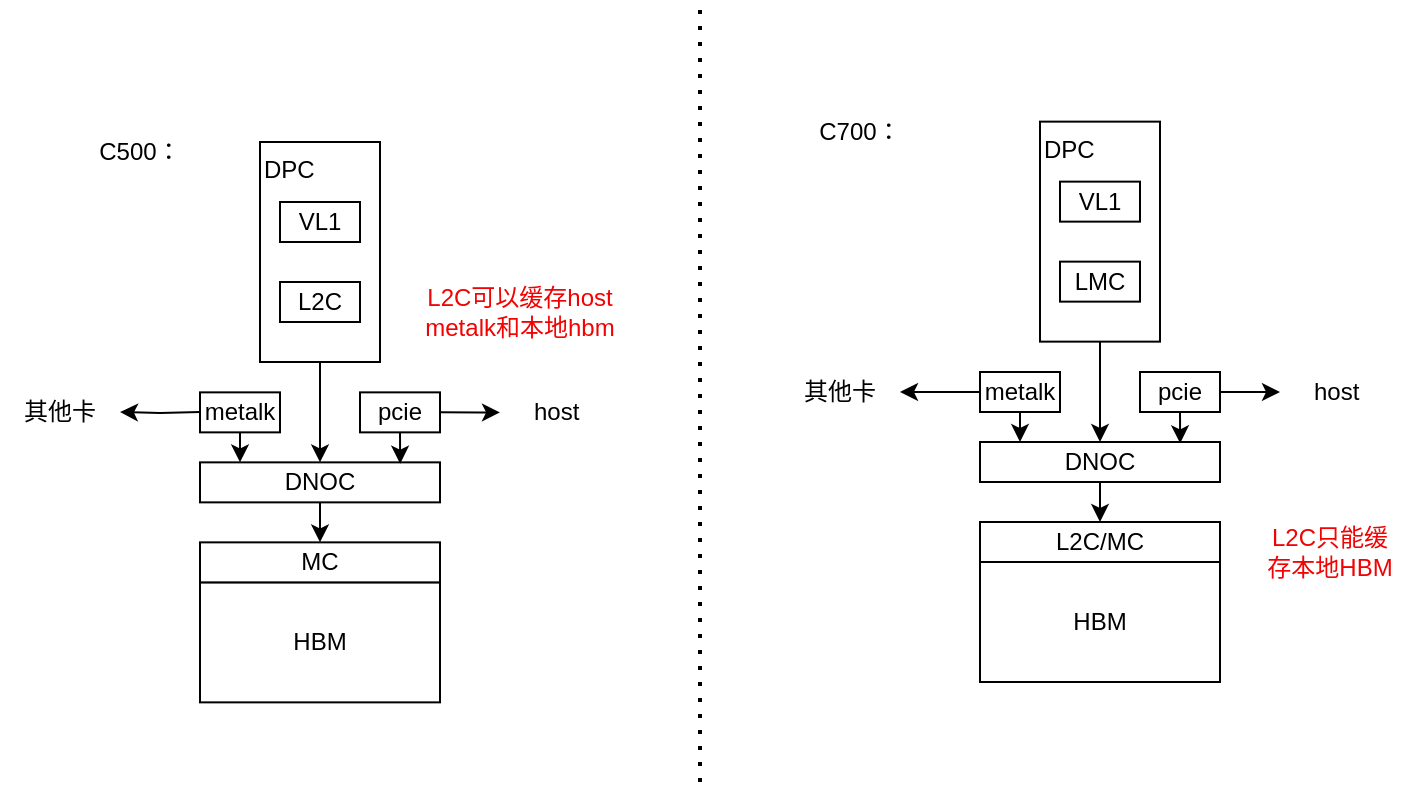 <mxfile version="26.1.3">
  <diagram name="第 1 页" id="3flw9bigWSzukT4XUGwq">
    <mxGraphModel dx="1653" dy="456" grid="1" gridSize="10" guides="1" tooltips="1" connect="1" arrows="1" fold="1" page="1" pageScale="1" pageWidth="827" pageHeight="1169" math="0" shadow="0">
      <root>
        <mxCell id="0" />
        <mxCell id="1" parent="0" />
        <mxCell id="uSMxLFT3A-jq-rbkXxce-1" value="HBM" style="rounded=0;whiteSpace=wrap;html=1;" vertex="1" parent="1">
          <mxGeometry x="280" y="560" width="120" height="60" as="geometry" />
        </mxCell>
        <mxCell id="uSMxLFT3A-jq-rbkXxce-2" value="L2C/MC" style="rounded=0;whiteSpace=wrap;html=1;" vertex="1" parent="1">
          <mxGeometry x="280" y="540" width="120" height="20" as="geometry" />
        </mxCell>
        <mxCell id="uSMxLFT3A-jq-rbkXxce-5" style="edgeStyle=orthogonalEdgeStyle;rounded=0;orthogonalLoop=1;jettySize=auto;html=1;exitX=0;exitY=0.5;exitDx=0;exitDy=0;" edge="1" parent="1" source="uSMxLFT3A-jq-rbkXxce-3" target="uSMxLFT3A-jq-rbkXxce-6">
          <mxGeometry relative="1" as="geometry">
            <mxPoint x="230" y="474.857" as="targetPoint" />
          </mxGeometry>
        </mxCell>
        <mxCell id="uSMxLFT3A-jq-rbkXxce-15" style="edgeStyle=orthogonalEdgeStyle;rounded=0;orthogonalLoop=1;jettySize=auto;html=1;exitX=0.5;exitY=1;exitDx=0;exitDy=0;" edge="1" parent="1" source="uSMxLFT3A-jq-rbkXxce-3">
          <mxGeometry relative="1" as="geometry">
            <mxPoint x="300" y="500" as="targetPoint" />
          </mxGeometry>
        </mxCell>
        <mxCell id="uSMxLFT3A-jq-rbkXxce-3" value="metalk" style="rounded=0;whiteSpace=wrap;html=1;" vertex="1" parent="1">
          <mxGeometry x="280" y="465" width="40" height="20" as="geometry" />
        </mxCell>
        <mxCell id="uSMxLFT3A-jq-rbkXxce-7" style="edgeStyle=orthogonalEdgeStyle;rounded=0;orthogonalLoop=1;jettySize=auto;html=1;exitX=1;exitY=0.5;exitDx=0;exitDy=0;" edge="1" parent="1" source="uSMxLFT3A-jq-rbkXxce-4" target="uSMxLFT3A-jq-rbkXxce-8">
          <mxGeometry relative="1" as="geometry">
            <mxPoint x="460" y="474.857" as="targetPoint" />
          </mxGeometry>
        </mxCell>
        <mxCell id="uSMxLFT3A-jq-rbkXxce-4" value="pcie" style="rounded=0;whiteSpace=wrap;html=1;" vertex="1" parent="1">
          <mxGeometry x="360" y="465" width="40" height="20" as="geometry" />
        </mxCell>
        <mxCell id="uSMxLFT3A-jq-rbkXxce-6" value="其他卡" style="text;html=1;align=center;verticalAlign=middle;whiteSpace=wrap;rounded=0;" vertex="1" parent="1">
          <mxGeometry x="180" y="459.997" width="60" height="30" as="geometry" />
        </mxCell>
        <mxCell id="uSMxLFT3A-jq-rbkXxce-8" value="host&amp;nbsp;" style="text;html=1;align=center;verticalAlign=middle;whiteSpace=wrap;rounded=0;" vertex="1" parent="1">
          <mxGeometry x="430" y="459.997" width="60" height="30" as="geometry" />
        </mxCell>
        <mxCell id="uSMxLFT3A-jq-rbkXxce-12" value="" style="group" vertex="1" connectable="0" parent="1">
          <mxGeometry x="310" y="339.82" width="60" height="110" as="geometry" />
        </mxCell>
        <mxCell id="uSMxLFT3A-jq-rbkXxce-11" value="DPC" style="rounded=0;whiteSpace=wrap;html=1;verticalAlign=top;align=left;movable=1;resizable=1;rotatable=1;deletable=1;editable=1;locked=0;connectable=1;" vertex="1" parent="uSMxLFT3A-jq-rbkXxce-12">
          <mxGeometry width="60" height="110" as="geometry" />
        </mxCell>
        <mxCell id="uSMxLFT3A-jq-rbkXxce-9" value="LMC" style="rounded=0;whiteSpace=wrap;html=1;movable=1;resizable=1;rotatable=1;deletable=1;editable=1;locked=0;connectable=1;" vertex="1" parent="uSMxLFT3A-jq-rbkXxce-12">
          <mxGeometry x="10" y="70" width="40" height="20" as="geometry" />
        </mxCell>
        <mxCell id="uSMxLFT3A-jq-rbkXxce-10" value="VL1" style="rounded=0;whiteSpace=wrap;html=1;movable=1;resizable=1;rotatable=1;deletable=1;editable=1;locked=0;connectable=1;" vertex="1" parent="uSMxLFT3A-jq-rbkXxce-12">
          <mxGeometry x="10" y="30" width="40" height="20" as="geometry" />
        </mxCell>
        <mxCell id="uSMxLFT3A-jq-rbkXxce-13" style="edgeStyle=orthogonalEdgeStyle;rounded=0;orthogonalLoop=1;jettySize=auto;html=1;entryX=0.5;entryY=0;entryDx=0;entryDy=0;" edge="1" parent="1" source="uSMxLFT3A-jq-rbkXxce-11" target="uSMxLFT3A-jq-rbkXxce-14">
          <mxGeometry relative="1" as="geometry">
            <mxPoint x="340" y="490" as="targetPoint" />
          </mxGeometry>
        </mxCell>
        <mxCell id="uSMxLFT3A-jq-rbkXxce-17" style="edgeStyle=orthogonalEdgeStyle;rounded=0;orthogonalLoop=1;jettySize=auto;html=1;exitX=0.5;exitY=1;exitDx=0;exitDy=0;entryX=0.5;entryY=0;entryDx=0;entryDy=0;" edge="1" parent="1" source="uSMxLFT3A-jq-rbkXxce-14" target="uSMxLFT3A-jq-rbkXxce-2">
          <mxGeometry relative="1" as="geometry" />
        </mxCell>
        <mxCell id="uSMxLFT3A-jq-rbkXxce-14" value="DNOC" style="rounded=0;whiteSpace=wrap;html=1;" vertex="1" parent="1">
          <mxGeometry x="280" y="500" width="120" height="20" as="geometry" />
        </mxCell>
        <mxCell id="uSMxLFT3A-jq-rbkXxce-16" style="edgeStyle=orthogonalEdgeStyle;rounded=0;orthogonalLoop=1;jettySize=auto;html=1;exitX=0.5;exitY=1;exitDx=0;exitDy=0;entryX=0.834;entryY=0.034;entryDx=0;entryDy=0;entryPerimeter=0;" edge="1" parent="1" source="uSMxLFT3A-jq-rbkXxce-4" target="uSMxLFT3A-jq-rbkXxce-14">
          <mxGeometry relative="1" as="geometry" />
        </mxCell>
        <mxCell id="uSMxLFT3A-jq-rbkXxce-18" value="C700：" style="text;html=1;align=center;verticalAlign=middle;whiteSpace=wrap;rounded=0;" vertex="1" parent="1">
          <mxGeometry x="190" y="330" width="60" height="30" as="geometry" />
        </mxCell>
        <mxCell id="uSMxLFT3A-jq-rbkXxce-19" value="C500：" style="text;html=1;align=center;verticalAlign=middle;whiteSpace=wrap;rounded=0;" vertex="1" parent="1">
          <mxGeometry x="-170" y="339.82" width="60" height="30" as="geometry" />
        </mxCell>
        <mxCell id="uSMxLFT3A-jq-rbkXxce-20" value="HBM" style="rounded=0;whiteSpace=wrap;html=1;" vertex="1" parent="1">
          <mxGeometry x="-110" y="570.18" width="120" height="60" as="geometry" />
        </mxCell>
        <mxCell id="uSMxLFT3A-jq-rbkXxce-21" value="MC" style="rounded=0;whiteSpace=wrap;html=1;" vertex="1" parent="1">
          <mxGeometry x="-110" y="550.18" width="120" height="20" as="geometry" />
        </mxCell>
        <mxCell id="uSMxLFT3A-jq-rbkXxce-22" style="edgeStyle=orthogonalEdgeStyle;rounded=0;orthogonalLoop=1;jettySize=auto;html=1;exitX=0.5;exitY=1;exitDx=0;exitDy=0;" edge="1" source="uSMxLFT3A-jq-rbkXxce-23" parent="1">
          <mxGeometry relative="1" as="geometry">
            <mxPoint x="-90" y="510.18" as="targetPoint" />
          </mxGeometry>
        </mxCell>
        <mxCell id="uSMxLFT3A-jq-rbkXxce-23" value="metalk" style="rounded=0;whiteSpace=wrap;html=1;" vertex="1" parent="1">
          <mxGeometry x="-110" y="475.18" width="40" height="20" as="geometry" />
        </mxCell>
        <mxCell id="uSMxLFT3A-jq-rbkXxce-24" style="edgeStyle=orthogonalEdgeStyle;rounded=0;orthogonalLoop=1;jettySize=auto;html=1;exitX=1;exitY=0.5;exitDx=0;exitDy=0;" edge="1" source="uSMxLFT3A-jq-rbkXxce-25" target="uSMxLFT3A-jq-rbkXxce-26" parent="1">
          <mxGeometry relative="1" as="geometry">
            <mxPoint x="70" y="485.037" as="targetPoint" />
          </mxGeometry>
        </mxCell>
        <mxCell id="uSMxLFT3A-jq-rbkXxce-25" value="pcie" style="rounded=0;whiteSpace=wrap;html=1;" vertex="1" parent="1">
          <mxGeometry x="-30" y="475.18" width="40" height="20" as="geometry" />
        </mxCell>
        <mxCell id="uSMxLFT3A-jq-rbkXxce-26" value="host&amp;nbsp;" style="text;html=1;align=center;verticalAlign=middle;whiteSpace=wrap;rounded=0;" vertex="1" parent="1">
          <mxGeometry x="40" y="470.177" width="60" height="30" as="geometry" />
        </mxCell>
        <mxCell id="uSMxLFT3A-jq-rbkXxce-27" value="" style="group" vertex="1" connectable="0" parent="1">
          <mxGeometry x="-80" y="350" width="60" height="110" as="geometry" />
        </mxCell>
        <mxCell id="uSMxLFT3A-jq-rbkXxce-28" value="DPC" style="rounded=0;whiteSpace=wrap;html=1;verticalAlign=top;align=left;movable=1;resizable=1;rotatable=1;deletable=1;editable=1;locked=0;connectable=1;" vertex="1" parent="uSMxLFT3A-jq-rbkXxce-27">
          <mxGeometry width="60" height="110" as="geometry" />
        </mxCell>
        <mxCell id="uSMxLFT3A-jq-rbkXxce-29" value="L2C" style="rounded=0;whiteSpace=wrap;html=1;movable=1;resizable=1;rotatable=1;deletable=1;editable=1;locked=0;connectable=1;" vertex="1" parent="uSMxLFT3A-jq-rbkXxce-27">
          <mxGeometry x="10" y="70" width="40" height="20" as="geometry" />
        </mxCell>
        <mxCell id="uSMxLFT3A-jq-rbkXxce-30" value="VL1" style="rounded=0;whiteSpace=wrap;html=1;movable=1;resizable=1;rotatable=1;deletable=1;editable=1;locked=0;connectable=1;" vertex="1" parent="uSMxLFT3A-jq-rbkXxce-27">
          <mxGeometry x="10" y="30" width="40" height="20" as="geometry" />
        </mxCell>
        <mxCell id="uSMxLFT3A-jq-rbkXxce-31" style="edgeStyle=orthogonalEdgeStyle;rounded=0;orthogonalLoop=1;jettySize=auto;html=1;entryX=0.5;entryY=0;entryDx=0;entryDy=0;" edge="1" source="uSMxLFT3A-jq-rbkXxce-28" target="uSMxLFT3A-jq-rbkXxce-33" parent="1">
          <mxGeometry relative="1" as="geometry">
            <mxPoint x="-50" y="500.18" as="targetPoint" />
          </mxGeometry>
        </mxCell>
        <mxCell id="uSMxLFT3A-jq-rbkXxce-32" style="edgeStyle=orthogonalEdgeStyle;rounded=0;orthogonalLoop=1;jettySize=auto;html=1;exitX=0.5;exitY=1;exitDx=0;exitDy=0;entryX=0.5;entryY=0;entryDx=0;entryDy=0;" edge="1" source="uSMxLFT3A-jq-rbkXxce-33" target="uSMxLFT3A-jq-rbkXxce-21" parent="1">
          <mxGeometry relative="1" as="geometry" />
        </mxCell>
        <mxCell id="uSMxLFT3A-jq-rbkXxce-33" value="DNOC" style="rounded=0;whiteSpace=wrap;html=1;" vertex="1" parent="1">
          <mxGeometry x="-110" y="510.18" width="120" height="20" as="geometry" />
        </mxCell>
        <mxCell id="uSMxLFT3A-jq-rbkXxce-34" style="edgeStyle=orthogonalEdgeStyle;rounded=0;orthogonalLoop=1;jettySize=auto;html=1;exitX=0.5;exitY=1;exitDx=0;exitDy=0;entryX=0.834;entryY=0.034;entryDx=0;entryDy=0;entryPerimeter=0;" edge="1" source="uSMxLFT3A-jq-rbkXxce-25" target="uSMxLFT3A-jq-rbkXxce-33" parent="1">
          <mxGeometry relative="1" as="geometry" />
        </mxCell>
        <mxCell id="uSMxLFT3A-jq-rbkXxce-35" value="&lt;font style=&quot;color: rgb(242, 2, 2);&quot;&gt;L2C只能缓存本地HBM&lt;/font&gt;" style="text;html=1;align=center;verticalAlign=middle;whiteSpace=wrap;rounded=0;" vertex="1" parent="1">
          <mxGeometry x="420" y="540" width="70" height="30" as="geometry" />
        </mxCell>
        <mxCell id="uSMxLFT3A-jq-rbkXxce-37" value="&lt;font style=&quot;color: rgb(242, 2, 2);&quot;&gt;L2C可以缓存host metalk和本地hbm&lt;/font&gt;" style="text;html=1;align=center;verticalAlign=middle;whiteSpace=wrap;rounded=0;" vertex="1" parent="1">
          <mxGeometry y="419.82" width="100" height="30" as="geometry" />
        </mxCell>
        <mxCell id="uSMxLFT3A-jq-rbkXxce-39" style="edgeStyle=orthogonalEdgeStyle;rounded=0;orthogonalLoop=1;jettySize=auto;html=1;exitX=0;exitY=0.5;exitDx=0;exitDy=0;" edge="1" target="uSMxLFT3A-jq-rbkXxce-40" parent="1">
          <mxGeometry relative="1" as="geometry">
            <mxPoint x="-160" y="484.857" as="targetPoint" />
            <mxPoint x="-110" y="485" as="sourcePoint" />
          </mxGeometry>
        </mxCell>
        <mxCell id="uSMxLFT3A-jq-rbkXxce-40" value="其他卡" style="text;html=1;align=center;verticalAlign=middle;whiteSpace=wrap;rounded=0;" vertex="1" parent="1">
          <mxGeometry x="-210" y="469.997" width="60" height="30" as="geometry" />
        </mxCell>
        <mxCell id="uSMxLFT3A-jq-rbkXxce-43" value="" style="endArrow=none;dashed=1;html=1;dashPattern=1 3;strokeWidth=2;rounded=0;" edge="1" parent="1">
          <mxGeometry width="50" height="50" relative="1" as="geometry">
            <mxPoint x="140" y="670" as="sourcePoint" />
            <mxPoint x="140" y="280" as="targetPoint" />
          </mxGeometry>
        </mxCell>
      </root>
    </mxGraphModel>
  </diagram>
</mxfile>
